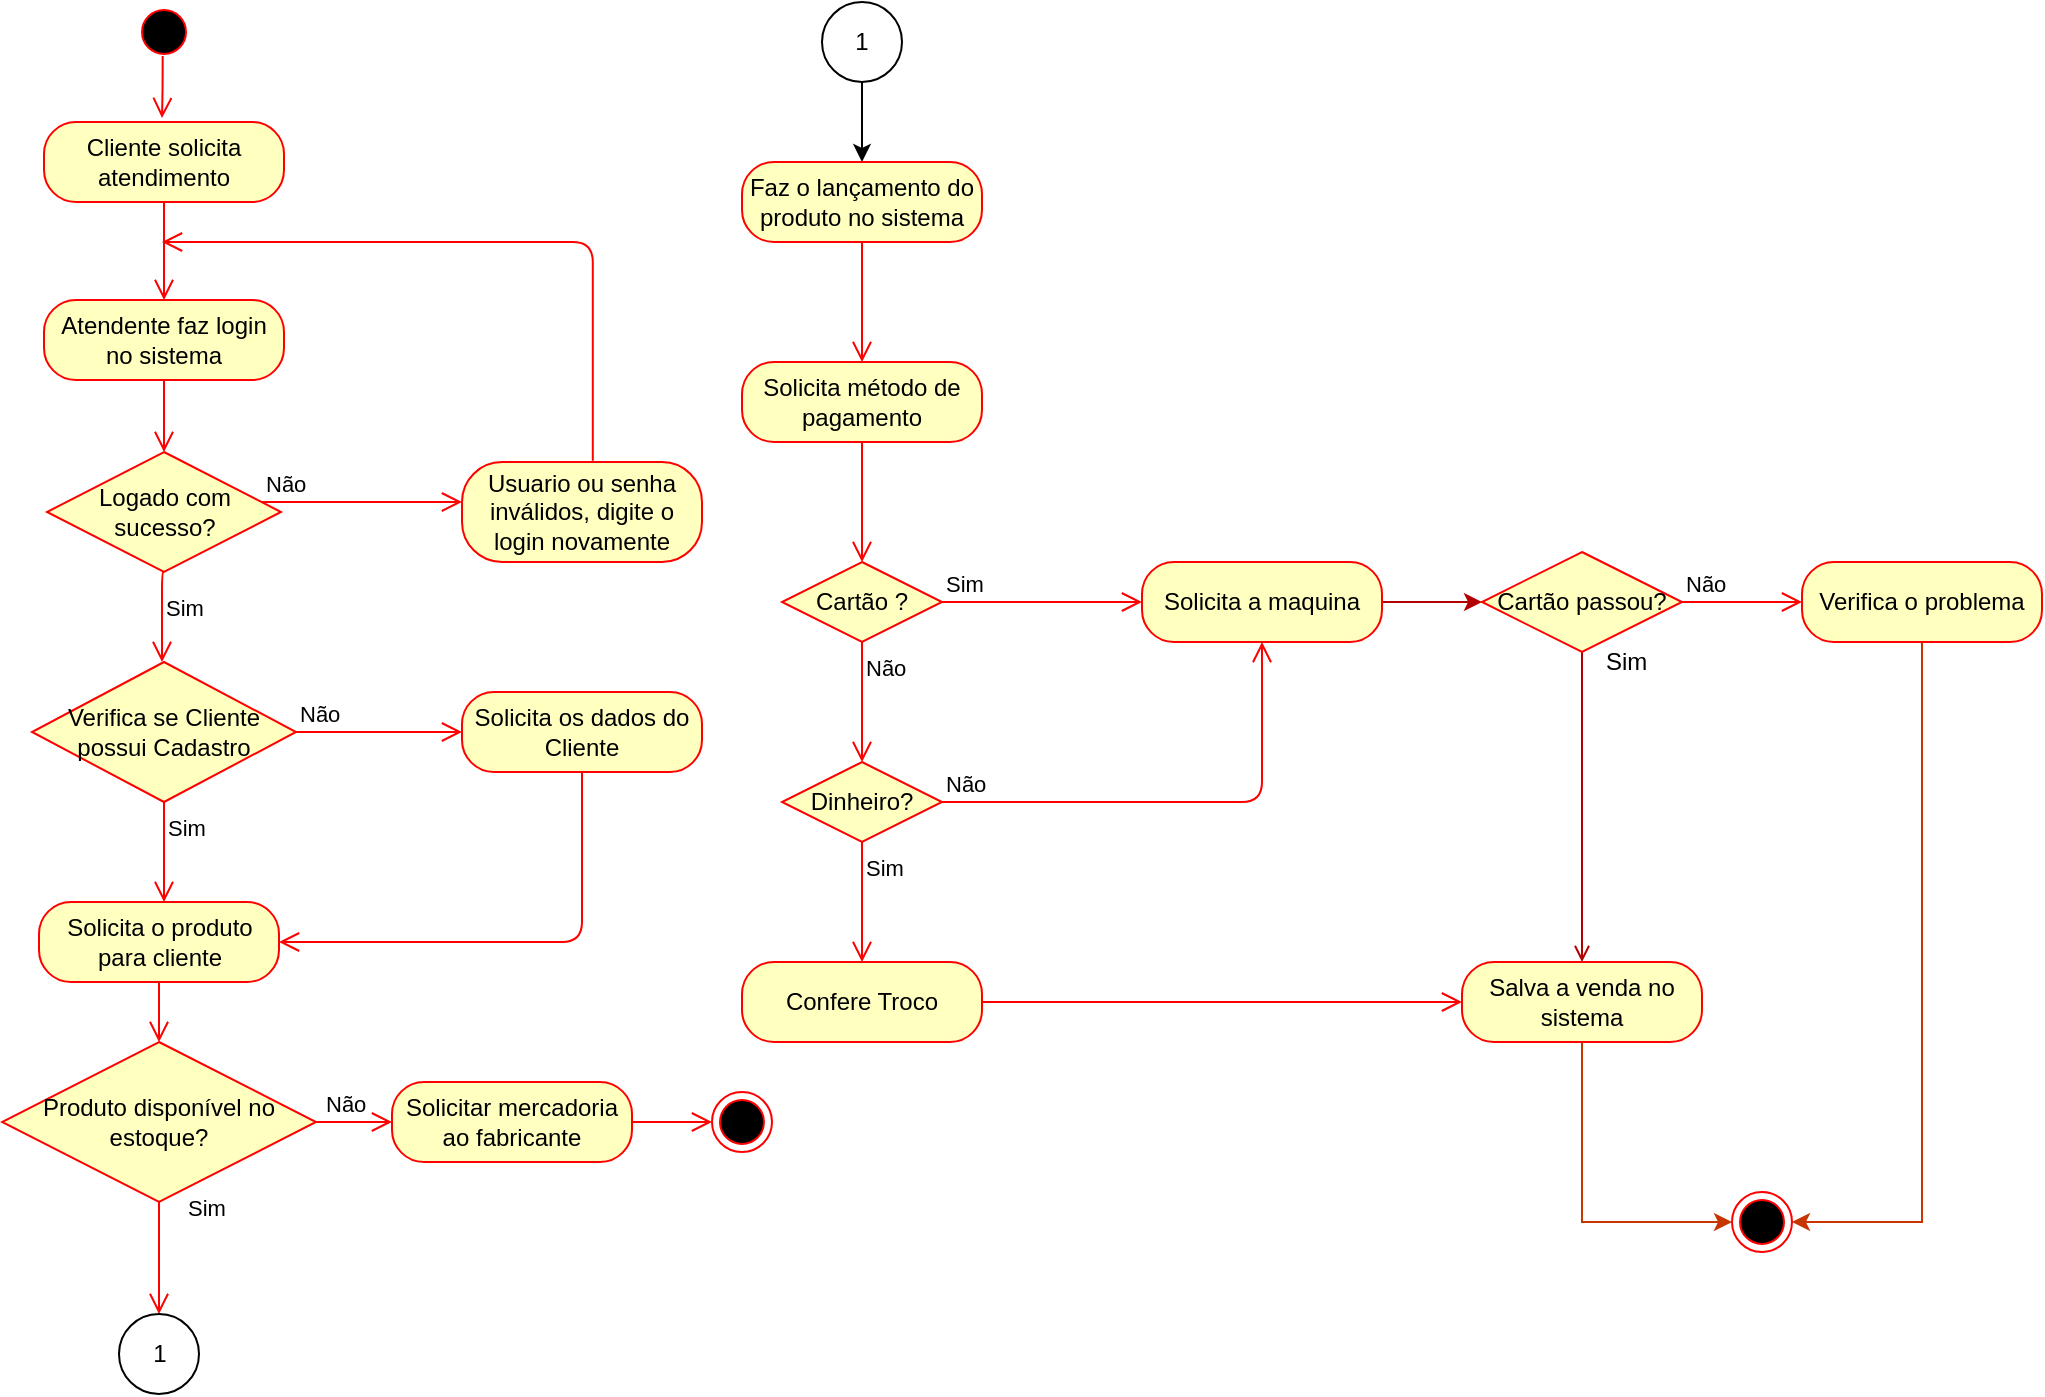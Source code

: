 <mxfile version="11.3.0" type="device" pages="1"><diagram id="AWFn1z3ZbqOVMQ3F85wq" name="Page-1"><mxGraphModel dx="854" dy="496" grid="1" gridSize="10" guides="1" tooltips="1" connect="1" arrows="1" fold="1" page="1" pageScale="1" pageWidth="827" pageHeight="1169" math="0" shadow="0"><root><mxCell id="0"/><mxCell id="1" parent="0"/><mxCell id="Xi-zCYGBHRgk2TwMqQS6-1" value="" style="ellipse;html=1;shape=startState;fillColor=#000000;strokeColor=#ff0000;" parent="1" vertex="1"><mxGeometry x="356" y="80" width="30" height="30" as="geometry"/></mxCell><mxCell id="Xi-zCYGBHRgk2TwMqQS6-3" value="Cliente solicita atendimento" style="rounded=1;whiteSpace=wrap;html=1;arcSize=40;fontColor=#000000;fillColor=#ffffc0;strokeColor=#ff0000;" parent="1" vertex="1"><mxGeometry x="311" y="140" width="120" height="40" as="geometry"/></mxCell><mxCell id="Xi-zCYGBHRgk2TwMqQS6-4" value="" style="edgeStyle=orthogonalEdgeStyle;html=1;verticalAlign=bottom;endArrow=open;endSize=8;strokeColor=#ff0000;entryX=0.5;entryY=0;entryDx=0;entryDy=0;" parent="1" source="Xi-zCYGBHRgk2TwMqQS6-3" target="Xi-zCYGBHRgk2TwMqQS6-5" edge="1"><mxGeometry relative="1" as="geometry"><mxPoint x="365" y="200" as="targetPoint"/></mxGeometry></mxCell><mxCell id="Xi-zCYGBHRgk2TwMqQS6-5" value="Atendente faz login no sistema" style="rounded=1;whiteSpace=wrap;html=1;arcSize=40;fontColor=#000000;fillColor=#ffffc0;strokeColor=#ff0000;" parent="1" vertex="1"><mxGeometry x="311" y="229" width="120" height="40" as="geometry"/></mxCell><mxCell id="Xi-zCYGBHRgk2TwMqQS6-6" value="" style="edgeStyle=orthogonalEdgeStyle;html=1;verticalAlign=bottom;endArrow=open;endSize=8;strokeColor=#ff0000;entryX=0.5;entryY=0;entryDx=0;entryDy=0;" parent="1" source="Xi-zCYGBHRgk2TwMqQS6-5" target="Xi-zCYGBHRgk2TwMqQS6-7" edge="1"><mxGeometry relative="1" as="geometry"><mxPoint x="365" y="300" as="targetPoint"/></mxGeometry></mxCell><mxCell id="Xi-zCYGBHRgk2TwMqQS6-7" value="Logado com sucesso?" style="rhombus;whiteSpace=wrap;html=1;fillColor=#ffffc0;strokeColor=#ff0000;" parent="1" vertex="1"><mxGeometry x="312.5" y="305" width="117" height="60" as="geometry"/></mxCell><mxCell id="Xi-zCYGBHRgk2TwMqQS6-8" value="Não" style="edgeStyle=orthogonalEdgeStyle;html=1;align=left;verticalAlign=bottom;endArrow=open;endSize=8;strokeColor=#ff0000;" parent="1" source="Xi-zCYGBHRgk2TwMqQS6-7" edge="1"><mxGeometry x="-1" relative="1" as="geometry"><mxPoint x="520" y="330" as="targetPoint"/><Array as="points"><mxPoint x="503" y="330"/></Array></mxGeometry></mxCell><mxCell id="Xi-zCYGBHRgk2TwMqQS6-9" value="Sim" style="edgeStyle=orthogonalEdgeStyle;html=1;align=left;verticalAlign=top;endArrow=open;endSize=8;strokeColor=#ff0000;exitX=0.5;exitY=1;exitDx=0;exitDy=0;" parent="1" source="Xi-zCYGBHRgk2TwMqQS6-7" edge="1"><mxGeometry x="-0.733" relative="1" as="geometry"><mxPoint x="370" y="410" as="targetPoint"/><Array as="points"><mxPoint x="370" y="365"/></Array><mxPoint as="offset"/></mxGeometry></mxCell><mxCell id="Xi-zCYGBHRgk2TwMqQS6-10" value="Usuario ou senha inválidos, digite o login novamente" style="rounded=1;whiteSpace=wrap;html=1;arcSize=40;fontColor=#000000;fillColor=#ffffc0;strokeColor=#ff0000;" parent="1" vertex="1"><mxGeometry x="520" y="310" width="120" height="50" as="geometry"/></mxCell><mxCell id="Xi-zCYGBHRgk2TwMqQS6-11" value="" style="edgeStyle=orthogonalEdgeStyle;html=1;verticalAlign=bottom;endArrow=open;endSize=8;strokeColor=#ff0000;exitX=0.545;exitY=-0.012;exitDx=0;exitDy=0;exitPerimeter=0;" parent="1" source="Xi-zCYGBHRgk2TwMqQS6-10" edge="1"><mxGeometry relative="1" as="geometry"><mxPoint x="370" y="200" as="targetPoint"/><Array as="points"><mxPoint x="585" y="200"/></Array></mxGeometry></mxCell><mxCell id="Xi-zCYGBHRgk2TwMqQS6-12" value="Solicita o produto para cliente" style="rounded=1;whiteSpace=wrap;html=1;arcSize=40;fontColor=#000000;fillColor=#ffffc0;strokeColor=#ff0000;" parent="1" vertex="1"><mxGeometry x="308.5" y="530" width="120" height="40" as="geometry"/></mxCell><mxCell id="Xi-zCYGBHRgk2TwMqQS6-13" value="" style="edgeStyle=orthogonalEdgeStyle;html=1;verticalAlign=bottom;endArrow=open;endSize=8;strokeColor=#ff0000;entryX=0.5;entryY=0;entryDx=0;entryDy=0;" parent="1" source="Xi-zCYGBHRgk2TwMqQS6-12" target="Xi-zCYGBHRgk2TwMqQS6-14" edge="1"><mxGeometry relative="1" as="geometry"><mxPoint x="368.5" y="630" as="targetPoint"/></mxGeometry></mxCell><mxCell id="Xi-zCYGBHRgk2TwMqQS6-14" value="Produto disponível no estoque?" style="rhombus;whiteSpace=wrap;html=1;fillColor=#ffffc0;strokeColor=#ff0000;" parent="1" vertex="1"><mxGeometry x="290" y="600" width="157" height="80" as="geometry"/></mxCell><mxCell id="Xi-zCYGBHRgk2TwMqQS6-15" value="Não" style="edgeStyle=orthogonalEdgeStyle;html=1;align=left;verticalAlign=bottom;endArrow=open;endSize=8;strokeColor=#ff0000;exitX=1;exitY=0.5;exitDx=0;exitDy=0;entryX=0;entryY=0.5;entryDx=0;entryDy=0;" parent="1" source="Xi-zCYGBHRgk2TwMqQS6-14" target="Xi-zCYGBHRgk2TwMqQS6-17" edge="1"><mxGeometry x="-0.833" relative="1" as="geometry"><mxPoint x="540" y="640" as="targetPoint"/><Array as="points"/><mxPoint as="offset"/></mxGeometry></mxCell><mxCell id="Xi-zCYGBHRgk2TwMqQS6-16" value="Sim" style="edgeStyle=orthogonalEdgeStyle;html=1;align=left;verticalAlign=top;endArrow=open;endSize=8;strokeColor=#ff0000;entryX=0.5;entryY=0;entryDx=0;entryDy=0;" parent="1" source="Xi-zCYGBHRgk2TwMqQS6-14" target="Xi-zCYGBHRgk2TwMqQS6-20" edge="1"><mxGeometry x="-1" y="16" relative="1" as="geometry"><mxPoint x="369" y="726" as="targetPoint"/><Array as="points"/><mxPoint x="-4" y="-10" as="offset"/></mxGeometry></mxCell><mxCell id="Xi-zCYGBHRgk2TwMqQS6-17" value="Solicitar mercadoria ao fabricante" style="rounded=1;whiteSpace=wrap;html=1;arcSize=40;fontColor=#000000;fillColor=#ffffc0;strokeColor=#ff0000;" parent="1" vertex="1"><mxGeometry x="485" y="620" width="120" height="40" as="geometry"/></mxCell><mxCell id="Xi-zCYGBHRgk2TwMqQS6-18" value="" style="edgeStyle=orthogonalEdgeStyle;html=1;verticalAlign=bottom;endArrow=open;endSize=8;strokeColor=#ff0000;" parent="1" source="Xi-zCYGBHRgk2TwMqQS6-17" edge="1"><mxGeometry relative="1" as="geometry"><mxPoint x="645" y="640" as="targetPoint"/><Array as="points"><mxPoint x="635" y="640"/></Array></mxGeometry></mxCell><mxCell id="Xi-zCYGBHRgk2TwMqQS6-19" value="" style="ellipse;html=1;shape=endState;fillColor=#000000;strokeColor=#ff0000;" parent="1" vertex="1"><mxGeometry x="645" y="625" width="30" height="30" as="geometry"/></mxCell><mxCell id="Xi-zCYGBHRgk2TwMqQS6-20" value="1" style="ellipse;whiteSpace=wrap;html=1;aspect=fixed;" parent="1" vertex="1"><mxGeometry x="348.5" y="736" width="40" height="40" as="geometry"/></mxCell><mxCell id="Xi-zCYGBHRgk2TwMqQS6-24" value="" style="edgeStyle=orthogonalEdgeStyle;rounded=0;orthogonalLoop=1;jettySize=auto;html=1;" parent="1" source="Xi-zCYGBHRgk2TwMqQS6-22" edge="1"><mxGeometry relative="1" as="geometry"><mxPoint x="720" y="160" as="targetPoint"/></mxGeometry></mxCell><mxCell id="Xi-zCYGBHRgk2TwMqQS6-22" value="1" style="ellipse;whiteSpace=wrap;html=1;aspect=fixed;" parent="1" vertex="1"><mxGeometry x="700" y="80" width="40" height="40" as="geometry"/></mxCell><mxCell id="Xi-zCYGBHRgk2TwMqQS6-25" value="Faz o lançamento do produto no sistema" style="rounded=1;whiteSpace=wrap;html=1;arcSize=40;fontColor=#000000;fillColor=#ffffc0;strokeColor=#ff0000;" parent="1" vertex="1"><mxGeometry x="660" y="160" width="120" height="40" as="geometry"/></mxCell><mxCell id="Xi-zCYGBHRgk2TwMqQS6-26" value="" style="edgeStyle=orthogonalEdgeStyle;html=1;verticalAlign=bottom;endArrow=open;endSize=8;strokeColor=#ff0000;" parent="1" source="Xi-zCYGBHRgk2TwMqQS6-25" edge="1"><mxGeometry relative="1" as="geometry"><mxPoint x="720" y="260" as="targetPoint"/></mxGeometry></mxCell><mxCell id="Xi-zCYGBHRgk2TwMqQS6-27" value="Solicita método de pagamento" style="rounded=1;whiteSpace=wrap;html=1;arcSize=40;fontColor=#000000;fillColor=#ffffc0;strokeColor=#ff0000;" parent="1" vertex="1"><mxGeometry x="660" y="260" width="120" height="40" as="geometry"/></mxCell><mxCell id="Xi-zCYGBHRgk2TwMqQS6-28" value="" style="edgeStyle=orthogonalEdgeStyle;html=1;verticalAlign=bottom;endArrow=open;endSize=8;strokeColor=#ff0000;" parent="1" source="Xi-zCYGBHRgk2TwMqQS6-27" edge="1"><mxGeometry relative="1" as="geometry"><mxPoint x="720" y="360" as="targetPoint"/></mxGeometry></mxCell><mxCell id="Xi-zCYGBHRgk2TwMqQS6-29" value="Cartão ?" style="rhombus;whiteSpace=wrap;html=1;fillColor=#ffffc0;strokeColor=#ff0000;" parent="1" vertex="1"><mxGeometry x="680" y="360" width="80" height="40" as="geometry"/></mxCell><mxCell id="Xi-zCYGBHRgk2TwMqQS6-30" value="Sim" style="edgeStyle=orthogonalEdgeStyle;html=1;align=left;verticalAlign=bottom;endArrow=open;endSize=8;strokeColor=#ff0000;" parent="1" source="Xi-zCYGBHRgk2TwMqQS6-29" edge="1"><mxGeometry x="-1" relative="1" as="geometry"><mxPoint x="860" y="380" as="targetPoint"/></mxGeometry></mxCell><mxCell id="Xi-zCYGBHRgk2TwMqQS6-31" value="Não" style="edgeStyle=orthogonalEdgeStyle;html=1;align=left;verticalAlign=top;endArrow=open;endSize=8;strokeColor=#ff0000;" parent="1" source="Xi-zCYGBHRgk2TwMqQS6-29" edge="1"><mxGeometry x="-1" relative="1" as="geometry"><mxPoint x="720" y="460" as="targetPoint"/></mxGeometry></mxCell><mxCell id="Xi-zCYGBHRgk2TwMqQS6-40" value="" style="edgeStyle=orthogonalEdgeStyle;rounded=0;orthogonalLoop=1;jettySize=auto;html=1;fillColor=#e51400;strokeColor=#B20000;" parent="1" source="Xi-zCYGBHRgk2TwMqQS6-32" edge="1"><mxGeometry relative="1" as="geometry"><mxPoint x="1030" y="380" as="targetPoint"/></mxGeometry></mxCell><mxCell id="Xi-zCYGBHRgk2TwMqQS6-32" value="Solicita a maquina" style="rounded=1;whiteSpace=wrap;html=1;arcSize=40;fontColor=#000000;fillColor=#ffffc0;strokeColor=#ff0000;" parent="1" vertex="1"><mxGeometry x="860" y="360" width="120" height="40" as="geometry"/></mxCell><mxCell id="Xi-zCYGBHRgk2TwMqQS6-34" value="Dinheiro?" style="rhombus;whiteSpace=wrap;html=1;fillColor=#ffffc0;strokeColor=#ff0000;" parent="1" vertex="1"><mxGeometry x="680" y="460" width="80" height="40" as="geometry"/></mxCell><mxCell id="Xi-zCYGBHRgk2TwMqQS6-35" value="Não" style="edgeStyle=orthogonalEdgeStyle;html=1;align=left;verticalAlign=bottom;endArrow=open;endSize=8;strokeColor=#ff0000;entryX=0.5;entryY=1;entryDx=0;entryDy=0;" parent="1" source="Xi-zCYGBHRgk2TwMqQS6-34" target="Xi-zCYGBHRgk2TwMqQS6-32" edge="1"><mxGeometry x="-1" relative="1" as="geometry"><mxPoint x="860" y="480" as="targetPoint"/></mxGeometry></mxCell><mxCell id="Xi-zCYGBHRgk2TwMqQS6-36" value="Sim" style="edgeStyle=orthogonalEdgeStyle;html=1;align=left;verticalAlign=top;endArrow=open;endSize=8;strokeColor=#ff0000;" parent="1" source="Xi-zCYGBHRgk2TwMqQS6-34" edge="1"><mxGeometry x="-1" relative="1" as="geometry"><mxPoint x="720" y="560" as="targetPoint"/></mxGeometry></mxCell><mxCell id="Xi-zCYGBHRgk2TwMqQS6-52" value="" style="edgeStyle=orthogonalEdgeStyle;rounded=0;orthogonalLoop=1;jettySize=auto;html=1;fillColor=#e51400;strokeColor=#B20000;entryX=0.5;entryY=0;entryDx=0;entryDy=0;endArrow=open;endFill=0;" parent="1" source="Xi-zCYGBHRgk2TwMqQS6-37" target="eYvyga4jq4lB_yk9qfLM-8" edge="1"><mxGeometry relative="1" as="geometry"><mxPoint x="1080" y="511" as="targetPoint"/><Array as="points"/></mxGeometry></mxCell><mxCell id="Xi-zCYGBHRgk2TwMqQS6-37" value="Cartão passou?" style="rhombus;whiteSpace=wrap;html=1;fillColor=#ffffc0;strokeColor=#ff0000;" parent="1" vertex="1"><mxGeometry x="1030" y="355" width="100" height="50" as="geometry"/></mxCell><mxCell id="Xi-zCYGBHRgk2TwMqQS6-38" value="Não" style="edgeStyle=orthogonalEdgeStyle;html=1;align=left;verticalAlign=bottom;endArrow=open;endSize=8;strokeColor=#ff0000;" parent="1" source="Xi-zCYGBHRgk2TwMqQS6-37" edge="1"><mxGeometry x="-1" relative="1" as="geometry"><mxPoint x="1190" y="380" as="targetPoint"/></mxGeometry></mxCell><mxCell id="Xi-zCYGBHRgk2TwMqQS6-54" value="" style="edgeStyle=orthogonalEdgeStyle;rounded=0;orthogonalLoop=1;jettySize=auto;html=1;fillColor=#fa6800;strokeColor=#C73500;" parent="1" source="Xi-zCYGBHRgk2TwMqQS6-43" target="Xi-zCYGBHRgk2TwMqQS6-55" edge="1"><mxGeometry relative="1" as="geometry"><mxPoint x="1240" y="700" as="targetPoint"/><Array as="points"><mxPoint x="1250" y="690"/></Array></mxGeometry></mxCell><mxCell id="Xi-zCYGBHRgk2TwMqQS6-43" value="Verifica o problema" style="rounded=1;whiteSpace=wrap;html=1;arcSize=40;fontColor=#000000;fillColor=#ffffc0;strokeColor=#ff0000;" parent="1" vertex="1"><mxGeometry x="1190" y="360" width="120" height="40" as="geometry"/></mxCell><mxCell id="Xi-zCYGBHRgk2TwMqQS6-45" value="Confere Troco" style="rounded=1;whiteSpace=wrap;html=1;arcSize=40;fontColor=#000000;fillColor=#ffffc0;strokeColor=#ff0000;" parent="1" vertex="1"><mxGeometry x="660" y="560" width="120" height="40" as="geometry"/></mxCell><mxCell id="Xi-zCYGBHRgk2TwMqQS6-46" value="" style="edgeStyle=orthogonalEdgeStyle;html=1;verticalAlign=bottom;endArrow=open;endSize=8;strokeColor=#ff0000;entryX=0;entryY=0.5;entryDx=0;entryDy=0;" parent="1" source="Xi-zCYGBHRgk2TwMqQS6-45" target="eYvyga4jq4lB_yk9qfLM-8" edge="1"><mxGeometry relative="1" as="geometry"><mxPoint x="880" y="690" as="targetPoint"/><Array as="points"><mxPoint x="820" y="580"/><mxPoint x="820" y="580"/></Array></mxGeometry></mxCell><mxCell id="Xi-zCYGBHRgk2TwMqQS6-55" value="" style="ellipse;html=1;shape=endState;fillColor=#000000;strokeColor=#ff0000;" parent="1" vertex="1"><mxGeometry x="1155" y="675" width="30" height="30" as="geometry"/></mxCell><mxCell id="Xi-zCYGBHRgk2TwMqQS6-56" value="Sim" style="text;html=1;resizable=0;points=[];autosize=1;align=left;verticalAlign=top;spacingTop=-4;" parent="1" vertex="1"><mxGeometry x="1090" y="400" width="40" height="20" as="geometry"/></mxCell><mxCell id="Xi-zCYGBHRgk2TwMqQS6-59" value="Verifica se Cliente possui Cadastro" style="rhombus;whiteSpace=wrap;html=1;fillColor=#ffffc0;strokeColor=#ff0000;" parent="1" vertex="1"><mxGeometry x="305" y="410" width="132" height="70" as="geometry"/></mxCell><mxCell id="Xi-zCYGBHRgk2TwMqQS6-60" value="Não" style="edgeStyle=orthogonalEdgeStyle;html=1;align=left;verticalAlign=bottom;endArrow=open;endSize=8;strokeColor=#ff0000;" parent="1" source="Xi-zCYGBHRgk2TwMqQS6-59" edge="1"><mxGeometry x="-1" relative="1" as="geometry"><mxPoint x="520" y="445" as="targetPoint"/><Array as="points"><mxPoint x="503" y="445"/></Array></mxGeometry></mxCell><mxCell id="Xi-zCYGBHRgk2TwMqQS6-61" value="Sim" style="edgeStyle=orthogonalEdgeStyle;html=1;align=left;verticalAlign=top;endArrow=open;endSize=8;strokeColor=#ff0000;" parent="1" source="Xi-zCYGBHRgk2TwMqQS6-59" edge="1"><mxGeometry x="-1" relative="1" as="geometry"><mxPoint x="371" y="530" as="targetPoint"/><Array as="points"><mxPoint x="371" y="520"/></Array></mxGeometry></mxCell><mxCell id="Xi-zCYGBHRgk2TwMqQS6-62" value="Solicita os dados do Cliente" style="rounded=1;whiteSpace=wrap;html=1;arcSize=40;fontColor=#000000;fillColor=#ffffc0;strokeColor=#ff0000;" parent="1" vertex="1"><mxGeometry x="520" y="425" width="120" height="40" as="geometry"/></mxCell><mxCell id="Xi-zCYGBHRgk2TwMqQS6-63" value="" style="edgeStyle=orthogonalEdgeStyle;html=1;verticalAlign=bottom;endArrow=open;endSize=8;strokeColor=#ff0000;entryX=1;entryY=0.5;entryDx=0;entryDy=0;" parent="1" source="Xi-zCYGBHRgk2TwMqQS6-62" target="Xi-zCYGBHRgk2TwMqQS6-12" edge="1"><mxGeometry relative="1" as="geometry"><mxPoint x="580" y="550" as="targetPoint"/><Array as="points"><mxPoint x="580" y="550"/></Array></mxGeometry></mxCell><mxCell id="eYvyga4jq4lB_yk9qfLM-7" value="" style="edgeStyle=orthogonalEdgeStyle;html=1;verticalAlign=bottom;endArrow=open;endSize=8;strokeColor=#ff0000;exitX=0.478;exitY=0.9;exitDx=0;exitDy=0;exitPerimeter=0;" parent="1" source="Xi-zCYGBHRgk2TwMqQS6-1" edge="1"><mxGeometry relative="1" as="geometry"><mxPoint x="370" y="138" as="targetPoint"/><mxPoint x="410" y="89" as="sourcePoint"/></mxGeometry></mxCell><mxCell id="eYvyga4jq4lB_yk9qfLM-11" style="edgeStyle=orthogonalEdgeStyle;rounded=0;orthogonalLoop=1;jettySize=auto;html=1;entryX=0;entryY=0.5;entryDx=0;entryDy=0;fillColor=#fa6800;strokeColor=#C73500;" parent="1" source="eYvyga4jq4lB_yk9qfLM-8" target="Xi-zCYGBHRgk2TwMqQS6-55" edge="1"><mxGeometry relative="1" as="geometry"><Array as="points"><mxPoint x="1080" y="690"/></Array></mxGeometry></mxCell><mxCell id="eYvyga4jq4lB_yk9qfLM-8" value="Salva a venda no sistema" style="rounded=1;whiteSpace=wrap;html=1;arcSize=40;fontColor=#000000;fillColor=#ffffc0;strokeColor=#ff0000;" parent="1" vertex="1"><mxGeometry x="1020" y="560" width="120" height="40" as="geometry"/></mxCell></root></mxGraphModel></diagram></mxfile>